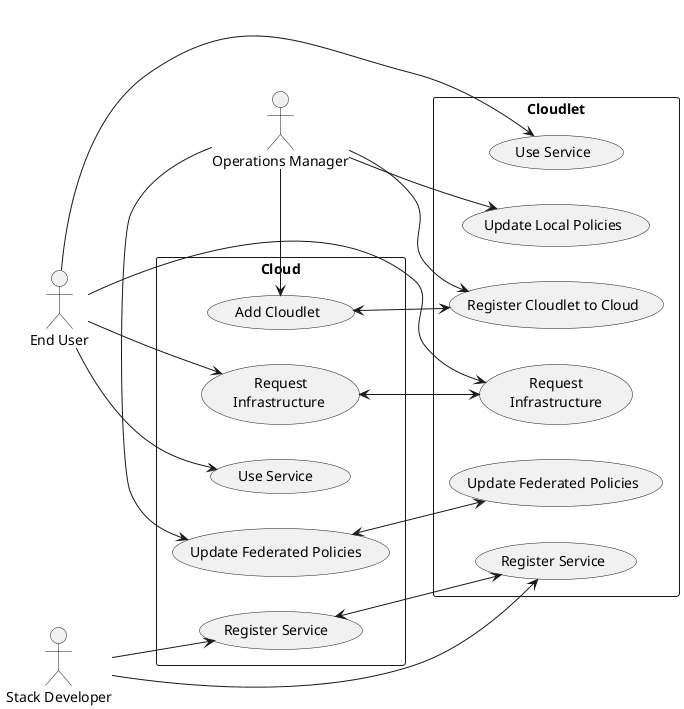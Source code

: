 @startuml
:Operations Manager: as Ops
:End User: as User
:Stack Developer: as Stack


left to right direction

rectangle "Cloudlet" {
(Register Cloudlet to Cloud) as (RC1)
(Update Local Policies) as (ULP)
(Update Federated Policies) as (USP)
(Use Service) as US
(Register Service) as RS
(Request\nInfrastructure) as RI

Ops --> RC1
Ops --> ULP
User --> RI

}


rectangle "Cloud" {
(Add Cloudlet) as (AC1)
(Update Federated Policies ) as UCP
(Use Service ) as USA
(Register Service ) as RSA
(Request\nInfrastructure ) as RIM
Ops -> AC1
AC1 <--> RC1
Ops -> UCP
UCP <--> USP
RIM <--> RI
User -> RIM
}

User --> US
User --> USA

Stack --> RS
Stack --> RSA
RS <--> RSA

@enduml
